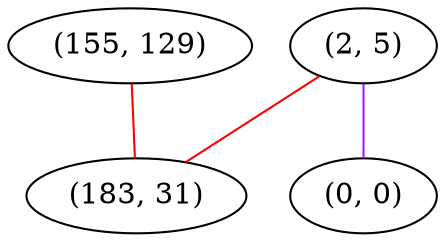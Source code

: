graph "" {
"(2, 5)";
"(155, 129)";
"(183, 31)";
"(0, 0)";
"(2, 5)" -- "(0, 0)"  [color=purple, key=0, weight=4];
"(2, 5)" -- "(183, 31)"  [color=red, key=0, weight=1];
"(155, 129)" -- "(183, 31)"  [color=red, key=0, weight=1];
}

